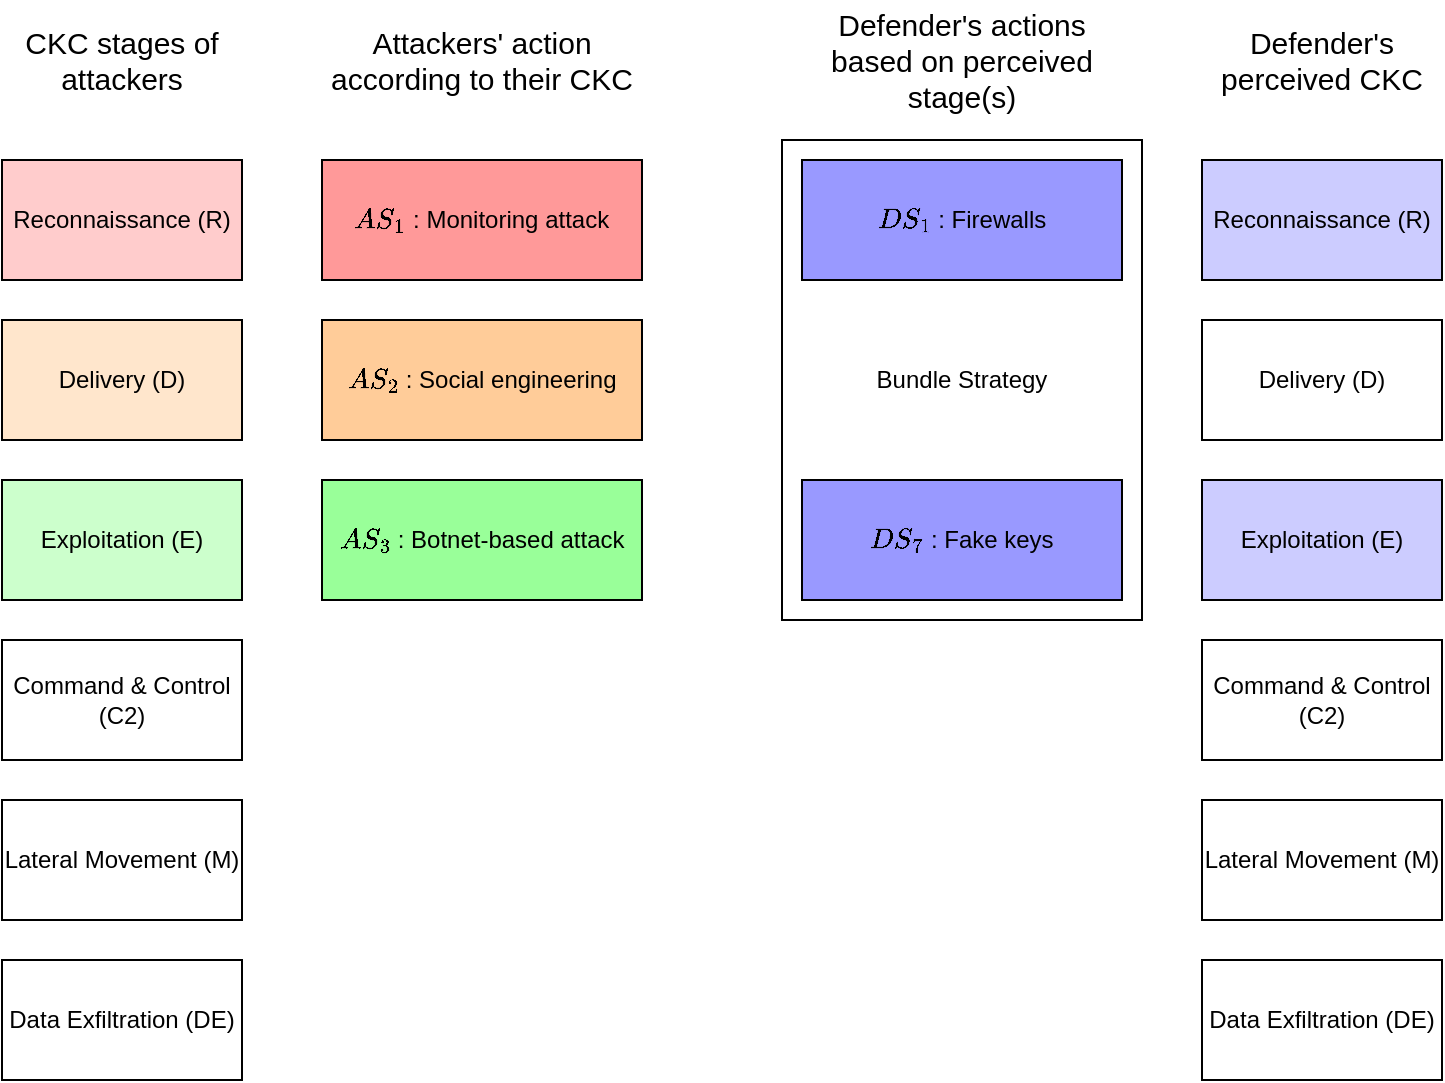 <mxfile version="14.6.12" type="device"><diagram id="H8aeeRs268M_k84kMnsZ" name="第 1 页"><mxGraphModel dx="706" dy="724" grid="1" gridSize="10" guides="1" tooltips="1" connect="1" arrows="1" fold="1" page="1" pageScale="1" pageWidth="4681" pageHeight="3300" math="1" shadow="0"><root><mxCell id="0"/><mxCell id="1" parent="0"/><mxCell id="OURYF18HesL3JTL_KLyG-1" value="Reconnaissance (R)" style="rounded=0;whiteSpace=wrap;html=1;fillColor=#FFCCCC;" parent="1" vertex="1"><mxGeometry x="280" y="160" width="120" height="60" as="geometry"/></mxCell><mxCell id="OURYF18HesL3JTL_KLyG-3" value="Delivery (D)" style="rounded=0;whiteSpace=wrap;html=1;fillColor=#FFE6CC;" parent="1" vertex="1"><mxGeometry x="280" y="240" width="120" height="60" as="geometry"/></mxCell><mxCell id="OURYF18HesL3JTL_KLyG-4" value="Exploitation (E)" style="rounded=0;whiteSpace=wrap;html=1;fillColor=#CCFFCC;" parent="1" vertex="1"><mxGeometry x="280" y="320" width="120" height="60" as="geometry"/></mxCell><mxCell id="OURYF18HesL3JTL_KLyG-5" value="Command &amp;amp; Control (C2)" style="rounded=0;whiteSpace=wrap;html=1;" parent="1" vertex="1"><mxGeometry x="280" y="400" width="120" height="60" as="geometry"/></mxCell><mxCell id="OURYF18HesL3JTL_KLyG-6" value="Lateral Movement (M)" style="rounded=0;whiteSpace=wrap;html=1;" parent="1" vertex="1"><mxGeometry x="280" y="480" width="120" height="60" as="geometry"/></mxCell><mxCell id="OURYF18HesL3JTL_KLyG-7" value="Data Exfiltration (DE)" style="rounded=0;whiteSpace=wrap;html=1;" parent="1" vertex="1"><mxGeometry x="280" y="560" width="120" height="60" as="geometry"/></mxCell><mxCell id="OURYF18HesL3JTL_KLyG-9" value="\(AS_3\) :&amp;nbsp;Botnet-based attack" style="rounded=0;whiteSpace=wrap;html=1;fillColor=#99FF99;" parent="1" vertex="1"><mxGeometry x="440" y="320" width="160" height="60" as="geometry"/></mxCell><mxCell id="OURYF18HesL3JTL_KLyG-10" value="\(AS_1\) : Monitoring attack" style="rounded=0;whiteSpace=wrap;html=1;fillColor=#FF9999;" parent="1" vertex="1"><mxGeometry x="440" y="160" width="160" height="60" as="geometry"/></mxCell><mxCell id="OURYF18HesL3JTL_KLyG-11" value="\(𝐷𝑆_1\) : Firewalls" style="rounded=0;whiteSpace=wrap;html=1;fillColor=#9999FF;" parent="1" vertex="1"><mxGeometry x="680" y="160" width="160" height="60" as="geometry"/></mxCell><mxCell id="OURYF18HesL3JTL_KLyG-12" value="\(𝐷𝑆_7\) : Fake keys" style="rounded=0;whiteSpace=wrap;html=1;fillColor=#9999FF;" parent="1" vertex="1"><mxGeometry x="680" y="320" width="160" height="60" as="geometry"/></mxCell><mxCell id="OURYF18HesL3JTL_KLyG-13" value="\(AS_2\) : Social engineering" style="rounded=0;whiteSpace=wrap;html=1;fillColor=#FFCC99;" parent="1" vertex="1"><mxGeometry x="440" y="240" width="160" height="60" as="geometry"/></mxCell><mxCell id="OURYF18HesL3JTL_KLyG-14" value="Reconnaissance (R)" style="rounded=0;whiteSpace=wrap;html=1;fillColor=#CCCCFF;" parent="1" vertex="1"><mxGeometry x="880" y="160" width="120" height="60" as="geometry"/></mxCell><mxCell id="OURYF18HesL3JTL_KLyG-15" value="Delivery (D)" style="rounded=0;whiteSpace=wrap;html=1;fillColor=#FFFFFF;" parent="1" vertex="1"><mxGeometry x="880" y="240" width="120" height="60" as="geometry"/></mxCell><mxCell id="OURYF18HesL3JTL_KLyG-16" value="Exploitation (E)" style="rounded=0;whiteSpace=wrap;html=1;fillColor=#CCCCFF;" parent="1" vertex="1"><mxGeometry x="880" y="320" width="120" height="60" as="geometry"/></mxCell><mxCell id="OURYF18HesL3JTL_KLyG-17" value="Command &amp;amp; Control (C2)" style="rounded=0;whiteSpace=wrap;html=1;" parent="1" vertex="1"><mxGeometry x="880" y="400" width="120" height="60" as="geometry"/></mxCell><mxCell id="OURYF18HesL3JTL_KLyG-18" value="Lateral Movement (M)" style="rounded=0;whiteSpace=wrap;html=1;" parent="1" vertex="1"><mxGeometry x="880" y="480" width="120" height="60" as="geometry"/></mxCell><mxCell id="OURYF18HesL3JTL_KLyG-19" value="Data Exfiltration (DE)" style="rounded=0;whiteSpace=wrap;html=1;" parent="1" vertex="1"><mxGeometry x="880" y="560" width="120" height="60" as="geometry"/></mxCell><mxCell id="OURYF18HesL3JTL_KLyG-20" value="CKC stages of attackers" style="text;html=1;strokeColor=none;fillColor=none;align=center;verticalAlign=middle;whiteSpace=wrap;rounded=0;fontSize=15;" parent="1" vertex="1"><mxGeometry x="280" y="80" width="120" height="60" as="geometry"/></mxCell><mxCell id="OURYF18HesL3JTL_KLyG-21" value="Attackers' action according to their CKC" style="text;html=1;strokeColor=none;fillColor=none;align=center;verticalAlign=middle;whiteSpace=wrap;rounded=0;fontSize=15;" parent="1" vertex="1"><mxGeometry x="440" y="80" width="160" height="60" as="geometry"/></mxCell><mxCell id="OURYF18HesL3JTL_KLyG-22" value="Defender's actions based on perceived stage(s)" style="text;html=1;strokeColor=none;fillColor=none;align=center;verticalAlign=middle;whiteSpace=wrap;rounded=0;fontSize=15;" parent="1" vertex="1"><mxGeometry x="680" y="80" width="160" height="60" as="geometry"/></mxCell><mxCell id="OURYF18HesL3JTL_KLyG-23" value="Defender's perceived CKC" style="text;html=1;strokeColor=none;fillColor=none;align=center;verticalAlign=middle;whiteSpace=wrap;rounded=0;fontSize=15;" parent="1" vertex="1"><mxGeometry x="880" y="80" width="120" height="60" as="geometry"/></mxCell><mxCell id="FnFGxVYKK0NAko0ndtME-1" value="Bundle Strategy" style="rounded=0;whiteSpace=wrap;html=1;fillColor=none;" vertex="1" parent="1"><mxGeometry x="670" y="150" width="180" height="240" as="geometry"/></mxCell></root></mxGraphModel></diagram></mxfile>